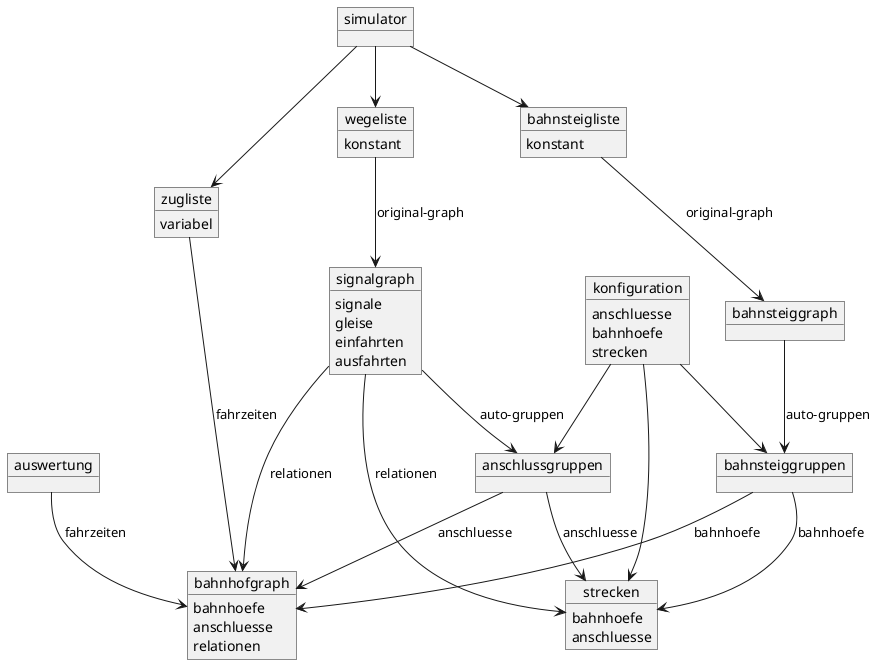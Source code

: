 @startuml
'https://plantuml.com/object-diagram

object simulator
object konfiguration
konfiguration : anschluesse
konfiguration : bahnhoefe
konfiguration : strecken

object zugliste
zugliste : variabel

object wegeliste
wegeliste : konstant

object bahnsteigliste
bahnsteigliste : konstant

object auswertung

object signalgraph
signalgraph : signale
signalgraph : gleise
signalgraph : einfahrten
signalgraph : ausfahrten

object bahnhofgraph
bahnhofgraph : bahnhoefe
bahnhofgraph : anschluesse
bahnhofgraph : relationen

object bahnsteiggraph

object anschlussgruppen
object bahnsteiggruppen

object strecken
strecken : bahnhoefe
strecken : anschluesse

simulator --> zugliste
simulator --> wegeliste
simulator --> bahnsteigliste

wegeliste --> signalgraph : original-graph
signalgraph --> anschlussgruppen : auto-gruppen

bahnsteigliste --> bahnsteiggraph : original-graph
bahnsteiggraph --> bahnsteiggruppen : auto-gruppen

zugliste --> bahnhofgraph : fahrzeiten
bahnsteiggruppen --> bahnhofgraph : bahnhoefe
anschlussgruppen --> bahnhofgraph : anschluesse

signalgraph --> strecken : relationen
signalgraph --> bahnhofgraph : relationen
bahnsteiggruppen --> strecken : bahnhoefe
anschlussgruppen --> strecken : anschluesse

konfiguration --> bahnsteiggruppen
konfiguration --> anschlussgruppen
konfiguration --> strecken

auswertung --> bahnhofgraph : fahrzeiten
'strecken --> bahnhofgraph : relationen

@enduml
